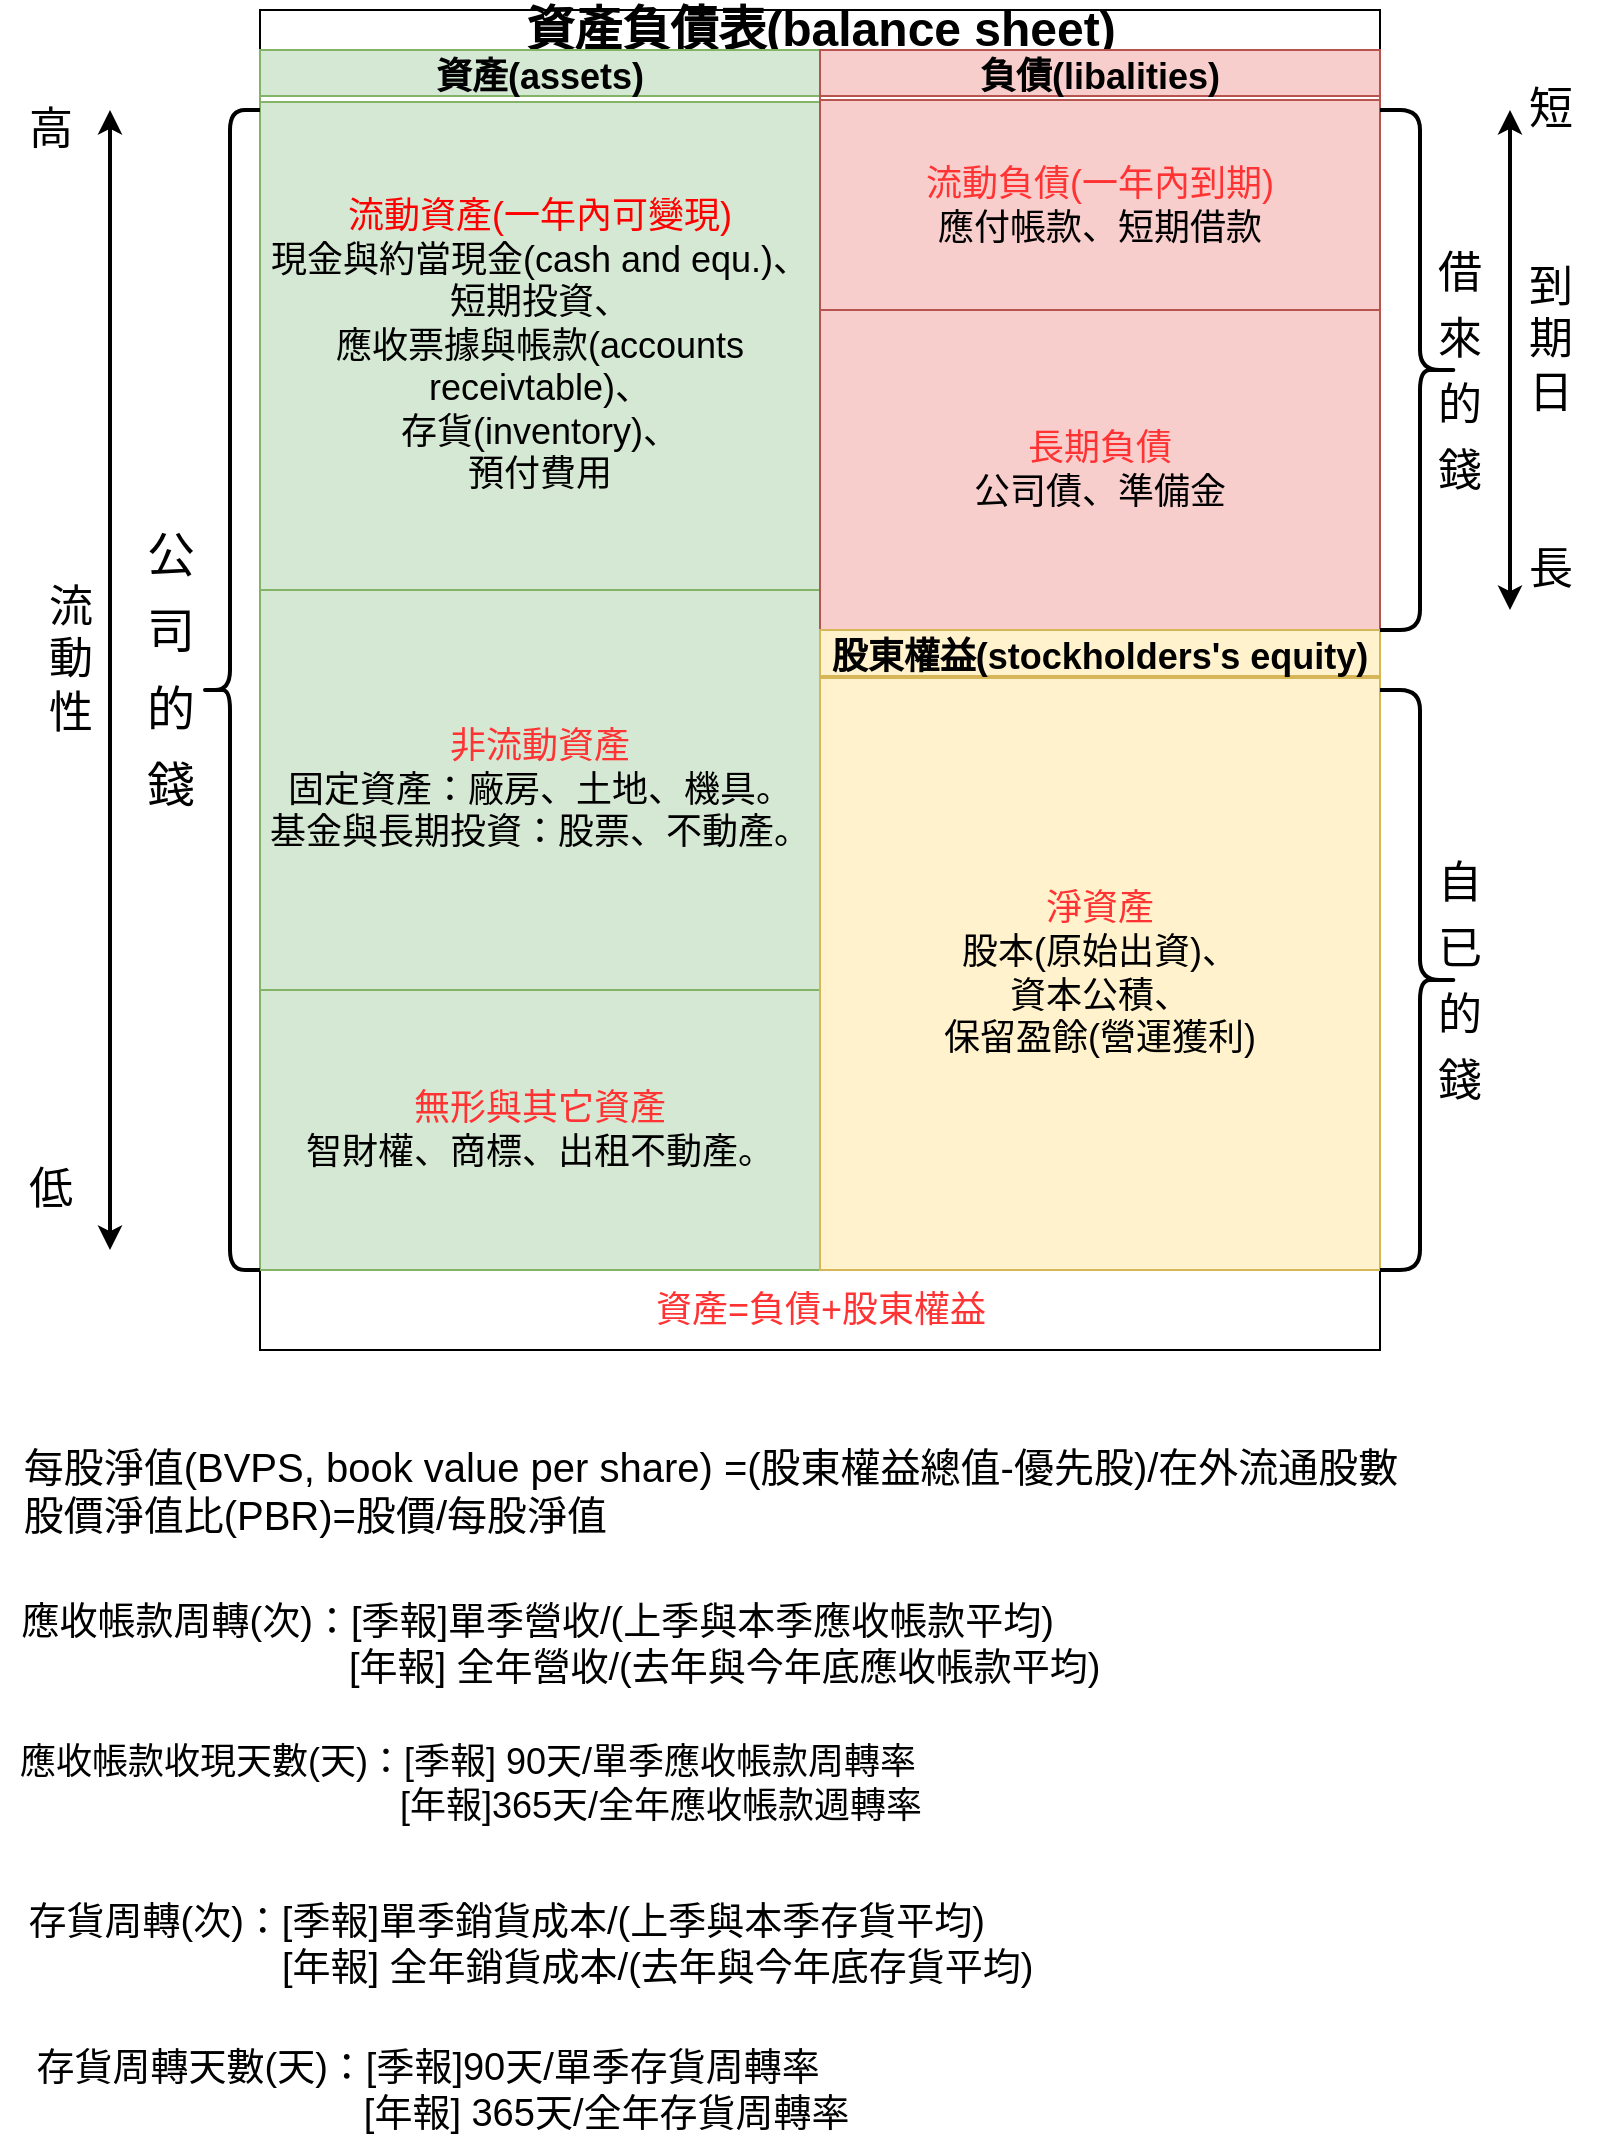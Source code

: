 <mxfile version="26.1.0" pages="6">
  <diagram id="prtHgNgQTEPvFCAcTncT" name="資產負債表">
    <mxGraphModel dx="1562" dy="905" grid="1" gridSize="10" guides="1" tooltips="1" connect="1" arrows="1" fold="1" page="1" pageScale="1" pageWidth="827" pageHeight="1169" math="0" shadow="0">
      <root>
        <mxCell id="0" />
        <mxCell id="1" parent="0" />
        <mxCell id="dNxyNK7c78bLwvsdeMH5-11" value="&lt;font style=&quot;font-size: 24px;&quot;&gt;資產負債表(balance sheet)&lt;/font&gt;" style="swimlane;html=1;startSize=20;horizontal=1;containerType=tree;glass=0;" parent="1" vertex="1">
          <mxGeometry x="144" y="30" width="560" height="670" as="geometry" />
        </mxCell>
        <mxCell id="6MGO0sQ-vTPzmm7diLt--1" value="資產(assets)" style="swimlane;fontSize=18;fillColor=#d5e8d4;strokeColor=#82b366;" parent="dNxyNK7c78bLwvsdeMH5-11" vertex="1">
          <mxGeometry y="20" width="280" height="610" as="geometry" />
        </mxCell>
        <mxCell id="6MGO0sQ-vTPzmm7diLt--6" value="&lt;font color=&quot;#ff0000&quot;&gt;流動資產(一年內可變現)&lt;/font&gt;&lt;br&gt;現金與約當現金(cash and equ.)、&lt;br&gt;短期投資、&lt;br&gt;應收票據與帳款(accounts receivtable)、&lt;br&gt;存貨(inventory)、&lt;br&gt;預付費用" style="rounded=0;whiteSpace=wrap;html=1;fontSize=18;fillColor=#d5e8d4;strokeColor=#82b366;" parent="6MGO0sQ-vTPzmm7diLt--1" vertex="1">
          <mxGeometry y="26" width="280" height="244" as="geometry" />
        </mxCell>
        <mxCell id="6MGO0sQ-vTPzmm7diLt--7" value="&lt;font color=&quot;#ff3333&quot;&gt;非流動資產&lt;br&gt;&lt;/font&gt;固定資產：廠房、土地、機具。&lt;br&gt;基金與長期投資：股票、不動產。" style="rounded=0;whiteSpace=wrap;html=1;fontSize=18;fillColor=#d5e8d4;strokeColor=#82b366;" parent="6MGO0sQ-vTPzmm7diLt--1" vertex="1">
          <mxGeometry y="270" width="280" height="200" as="geometry" />
        </mxCell>
        <mxCell id="6MGO0sQ-vTPzmm7diLt--12" value="&lt;font color=&quot;#ff3333&quot;&gt;無形與其它資產&lt;/font&gt;&lt;br&gt;智財權、商標、出租不動產。" style="rounded=0;whiteSpace=wrap;html=1;fontSize=18;fillColor=#d5e8d4;strokeColor=#82b366;" parent="6MGO0sQ-vTPzmm7diLt--1" vertex="1">
          <mxGeometry y="470" width="280" height="140" as="geometry" />
        </mxCell>
        <mxCell id="6MGO0sQ-vTPzmm7diLt--4" value="負債(libalities)" style="swimlane;fontSize=18;fillColor=#f8cecc;strokeColor=#b85450;" parent="dNxyNK7c78bLwvsdeMH5-11" vertex="1">
          <mxGeometry x="280" y="20" width="280" height="290" as="geometry" />
        </mxCell>
        <mxCell id="6MGO0sQ-vTPzmm7diLt--13" value="&lt;font color=&quot;#ff3333&quot;&gt;流動負債(一年內到期)&lt;/font&gt;&lt;br&gt;應付帳款、短期借款" style="rounded=0;whiteSpace=wrap;html=1;fontSize=18;fillColor=#f8cecc;strokeColor=#b85450;" parent="6MGO0sQ-vTPzmm7diLt--4" vertex="1">
          <mxGeometry y="25" width="280" height="105" as="geometry" />
        </mxCell>
        <mxCell id="6MGO0sQ-vTPzmm7diLt--14" value="&lt;font color=&quot;#ff3333&quot;&gt;長期負債&lt;/font&gt;&lt;br&gt;公司債、準備金" style="rounded=0;whiteSpace=wrap;html=1;fontSize=18;fillColor=#f8cecc;strokeColor=#b85450;" parent="6MGO0sQ-vTPzmm7diLt--4" vertex="1">
          <mxGeometry y="130" width="280" height="160" as="geometry" />
        </mxCell>
        <mxCell id="6MGO0sQ-vTPzmm7diLt--5" value="股東權益(stockholders&#39;s equity)" style="swimlane;fontSize=18;startSize=23;fillColor=#fff2cc;strokeColor=#d6b656;" parent="dNxyNK7c78bLwvsdeMH5-11" vertex="1">
          <mxGeometry x="280" y="310" width="280" height="320" as="geometry" />
        </mxCell>
        <mxCell id="6MGO0sQ-vTPzmm7diLt--15" value="&lt;font color=&quot;#ff3333&quot;&gt;淨資產&lt;/font&gt;&lt;br&gt;股本(原始出資)、&lt;br&gt;資本公積、&lt;br&gt;保留盈餘(營運獲利)" style="rounded=0;whiteSpace=wrap;html=1;fontSize=18;fillColor=#fff2cc;strokeColor=#d6b656;" parent="6MGO0sQ-vTPzmm7diLt--5" vertex="1">
          <mxGeometry y="24" width="280" height="296" as="geometry" />
        </mxCell>
        <mxCell id="6MGO0sQ-vTPzmm7diLt--17" value="&lt;font color=&quot;#ff3333&quot;&gt;資產=負債+股東權益&lt;/font&gt;" style="text;html=1;align=center;verticalAlign=middle;resizable=0;points=[];autosize=1;strokeColor=none;fillColor=none;fontSize=18;" parent="dNxyNK7c78bLwvsdeMH5-11" vertex="1">
          <mxGeometry x="185" y="630" width="190" height="40" as="geometry" />
        </mxCell>
        <mxCell id="6MGO0sQ-vTPzmm7diLt--26" value="" style="group" parent="1" vertex="1" connectable="0">
          <mxGeometry x="14" y="70" width="55" height="580" as="geometry" />
        </mxCell>
        <mxCell id="6MGO0sQ-vTPzmm7diLt--18" value="" style="endArrow=classic;startArrow=classic;html=1;rounded=0;fontSize=18;fontColor=#FF3333;strokeWidth=2;" parent="6MGO0sQ-vTPzmm7diLt--26" edge="1">
          <mxGeometry width="50" height="50" relative="1" as="geometry">
            <mxPoint x="55" y="580" as="sourcePoint" />
            <mxPoint x="55" y="10" as="targetPoint" />
          </mxGeometry>
        </mxCell>
        <mxCell id="6MGO0sQ-vTPzmm7diLt--19" value="&lt;font style=&quot;font-size: 22px;&quot; color=&quot;#000000&quot;&gt;流&lt;br&gt;動&lt;br&gt;性&lt;/font&gt;" style="edgeLabel;html=1;align=center;verticalAlign=middle;resizable=0;points=[];fontSize=18;fontColor=#FF3333;textDirection=ltr;" parent="6MGO0sQ-vTPzmm7diLt--18" vertex="1" connectable="0">
          <mxGeometry x="0.436" y="-3" relative="1" as="geometry">
            <mxPoint x="-23" y="114" as="offset" />
          </mxGeometry>
        </mxCell>
        <mxCell id="6MGO0sQ-vTPzmm7diLt--20" value="高" style="text;html=1;align=center;verticalAlign=middle;resizable=0;points=[];autosize=1;strokeColor=none;fillColor=none;fontSize=22;fontColor=#000000;textDirection=ltr;" parent="6MGO0sQ-vTPzmm7diLt--26" vertex="1">
          <mxGeometry width="50" height="40" as="geometry" />
        </mxCell>
        <mxCell id="6MGO0sQ-vTPzmm7diLt--21" value="低" style="text;html=1;align=center;verticalAlign=middle;resizable=0;points=[];autosize=1;strokeColor=none;fillColor=none;fontSize=22;fontColor=#000000;textDirection=ltr;" parent="6MGO0sQ-vTPzmm7diLt--26" vertex="1">
          <mxGeometry y="530" width="50" height="40" as="geometry" />
        </mxCell>
        <mxCell id="6MGO0sQ-vTPzmm7diLt--27" value="" style="group" parent="1" vertex="1" connectable="0">
          <mxGeometry x="764" y="60" width="50" height="270" as="geometry" />
        </mxCell>
        <mxCell id="6MGO0sQ-vTPzmm7diLt--22" value="" style="endArrow=classic;startArrow=classic;html=1;rounded=0;fontSize=22;fontColor=#000000;strokeWidth=2;" parent="6MGO0sQ-vTPzmm7diLt--27" edge="1">
          <mxGeometry width="50" height="50" relative="1" as="geometry">
            <mxPoint x="5" y="270" as="sourcePoint" />
            <mxPoint x="5" y="20" as="targetPoint" />
          </mxGeometry>
        </mxCell>
        <mxCell id="6MGO0sQ-vTPzmm7diLt--23" value="到&lt;br&gt;期&lt;br&gt;日" style="edgeLabel;html=1;align=center;verticalAlign=middle;resizable=0;points=[];fontSize=22;fontColor=#000000;" parent="6MGO0sQ-vTPzmm7diLt--22" vertex="1" connectable="0">
          <mxGeometry x="0.322" y="2" relative="1" as="geometry">
            <mxPoint x="22" y="30" as="offset" />
          </mxGeometry>
        </mxCell>
        <mxCell id="6MGO0sQ-vTPzmm7diLt--24" value="短" style="text;html=1;align=center;verticalAlign=middle;resizable=0;points=[];autosize=1;strokeColor=none;fillColor=none;fontSize=22;fontColor=#000000;" parent="6MGO0sQ-vTPzmm7diLt--27" vertex="1">
          <mxGeometry width="50" height="40" as="geometry" />
        </mxCell>
        <mxCell id="6MGO0sQ-vTPzmm7diLt--25" value="長" style="text;html=1;align=center;verticalAlign=middle;resizable=0;points=[];autosize=1;strokeColor=none;fillColor=none;fontSize=22;fontColor=#000000;" parent="6MGO0sQ-vTPzmm7diLt--27" vertex="1">
          <mxGeometry y="230" width="50" height="40" as="geometry" />
        </mxCell>
        <mxCell id="6MGO0sQ-vTPzmm7diLt--29" value="&lt;p style=&quot;line-height: 2.4;&quot;&gt;&lt;br&gt;&lt;/p&gt;" style="shape=curlyBracket;whiteSpace=wrap;html=1;rounded=1;fontSize=22;fontColor=#000000;strokeWidth=2;" parent="1" vertex="1">
          <mxGeometry x="114" y="80" width="30" height="580" as="geometry" />
        </mxCell>
        <mxCell id="6MGO0sQ-vTPzmm7diLt--30" value="&lt;blockquote style=&quot;margin: 0 0 0 40px; border: none; padding: 0px;&quot;&gt;&lt;font style=&quot;line-height: 1.5;&quot; color=&quot;#000000&quot;&gt;借來的錢&lt;/font&gt;&lt;/blockquote&gt;" style="shape=curlyBracket;whiteSpace=wrap;html=1;rounded=1;flipH=1;strokeWidth=2;fontSize=22;fontColor=#FFD966;size=0.5;" parent="1" vertex="1">
          <mxGeometry x="704" y="80" width="40" height="260" as="geometry" />
        </mxCell>
        <mxCell id="6MGO0sQ-vTPzmm7diLt--31" value="&lt;blockquote style=&quot;margin: 0 0 0 40px; border: none; padding: 0px;&quot;&gt;&lt;font style=&quot;line-height: 1.5;&quot; color=&quot;#000000&quot;&gt;自已的錢&lt;/font&gt;&lt;/blockquote&gt;" style="shape=curlyBracket;whiteSpace=wrap;html=1;rounded=1;flipH=1;strokeWidth=2;fontSize=22;fontColor=#FFD966;size=0.5;" parent="1" vertex="1">
          <mxGeometry x="704" y="370" width="40" height="290" as="geometry" />
        </mxCell>
        <mxCell id="6MGO0sQ-vTPzmm7diLt--32" value="&lt;p style=&quot;line-height: 1.6;&quot;&gt;公&lt;br&gt;司&lt;br&gt;的&lt;br&gt;錢&lt;/p&gt;" style="text;html=1;align=center;verticalAlign=middle;resizable=0;points=[];autosize=1;strokeColor=none;fillColor=none;fontSize=24;fontColor=#000000;" parent="1" vertex="1">
          <mxGeometry x="74" y="250" width="50" height="220" as="geometry" />
        </mxCell>
        <mxCell id="TG5M2QMKuGer51hb2Ahb-1" value="&lt;font style=&quot;font-size: 20px;&quot;&gt;每股淨值(BVPS, book value per share) =(股東權益總值-優先股)/在外流通股數&lt;br&gt;&lt;div style=&quot;text-align: left;&quot;&gt;&lt;span style=&quot;background-color: initial;&quot;&gt;股價淨值比(PBR)=股價/每股淨值&lt;/span&gt;&lt;/div&gt;&lt;/font&gt;" style="text;html=1;align=center;verticalAlign=middle;resizable=0;points=[];autosize=1;strokeColor=none;fillColor=none;" parent="1" vertex="1">
          <mxGeometry x="14" y="740" width="710" height="60" as="geometry" />
        </mxCell>
        <mxCell id="-OiVzn1hSTc5FlrR353R-2" value="&lt;div style=&quot;text-align: left;&quot;&gt;&lt;span style=&quot;font-size: 19px; background-color: initial;&quot;&gt;應收帳款周轉(次)：[季報]單季營收/(上季與本季應收帳款平均)&lt;/span&gt;&lt;/div&gt;&lt;font style=&quot;font-size: 19px;&quot;&gt;&lt;div style=&quot;text-align: left;&quot;&gt;&lt;span style=&quot;background-color: initial;&quot;&gt;&amp;nbsp; &amp;nbsp; &amp;nbsp; &amp;nbsp; &amp;nbsp; &amp;nbsp; &amp;nbsp; &amp;nbsp; &amp;nbsp; &amp;nbsp; &amp;nbsp; &amp;nbsp; &amp;nbsp; &amp;nbsp; &amp;nbsp; &amp;nbsp;[年報] 全年營收/(去年與今年底應收帳款平均)&lt;/span&gt;&lt;/div&gt;&lt;/font&gt;" style="text;html=1;align=center;verticalAlign=middle;resizable=0;points=[];autosize=1;strokeColor=none;fillColor=none;" vertex="1" parent="1">
          <mxGeometry x="14" y="817" width="560" height="60" as="geometry" />
        </mxCell>
        <mxCell id="-OiVzn1hSTc5FlrR353R-3" value="&lt;div style=&quot;text-align: left;&quot;&gt;&lt;span style=&quot;font-size: 19px; background-color: initial;&quot;&gt;存貨周轉(次)：[季報]單季銷貨成本/(上季與本季存貨平均)&lt;/span&gt;&lt;/div&gt;&lt;font style=&quot;font-size: 19px;&quot;&gt;&lt;div style=&quot;text-align: left;&quot;&gt;&lt;span style=&quot;background-color: initial;&quot;&gt;&amp;nbsp; &amp;nbsp; &amp;nbsp; &amp;nbsp; &amp;nbsp; &amp;nbsp; &amp;nbsp; &amp;nbsp; &amp;nbsp; &amp;nbsp; &amp;nbsp; &amp;nbsp; [年報] 全年銷貨成本/(去年與今年底存貨平均)&lt;/span&gt;&lt;/div&gt;&lt;/font&gt;" style="text;html=1;align=center;verticalAlign=middle;resizable=0;points=[];autosize=1;strokeColor=none;fillColor=none;" vertex="1" parent="1">
          <mxGeometry x="14" y="967" width="530" height="60" as="geometry" />
        </mxCell>
        <mxCell id="-OiVzn1hSTc5FlrR353R-4" value="&lt;div style=&quot;text-align: left;&quot;&gt;&lt;span style=&quot;font-size: 18px; background-color: initial;&quot;&gt;應收帳款收現天數(天)：[季報] 90天/單季應收帳款周轉率&lt;/span&gt;&lt;/div&gt;&lt;font style=&quot;font-size: 18px;&quot;&gt;&lt;div style=&quot;text-align: left;&quot;&gt;&lt;span style=&quot;background-color: initial;&quot;&gt;&amp;nbsp; &amp;nbsp; &amp;nbsp; &amp;nbsp; &amp;nbsp; &amp;nbsp; &amp;nbsp; &amp;nbsp; &amp;nbsp; &amp;nbsp; &amp;nbsp; &amp;nbsp; &amp;nbsp; &amp;nbsp; &amp;nbsp; &amp;nbsp; &amp;nbsp; &amp;nbsp; &amp;nbsp; [年報]365天/全年應收帳款週轉率&lt;/span&gt;&lt;/div&gt;&lt;/font&gt;" style="text;html=1;align=center;verticalAlign=middle;resizable=0;points=[];autosize=1;strokeColor=none;fillColor=none;" vertex="1" parent="1">
          <mxGeometry x="14" y="887" width="470" height="60" as="geometry" />
        </mxCell>
        <mxCell id="-OiVzn1hSTc5FlrR353R-5" value="&lt;div style=&quot;text-align: left;&quot;&gt;&lt;span style=&quot;font-size: 19px; background-color: initial;&quot;&gt;存貨周轉天數(天)：[季報]90天/單季存貨周轉率&lt;/span&gt;&lt;/div&gt;&lt;font style=&quot;font-size: 19px;&quot;&gt;&lt;div style=&quot;text-align: left;&quot;&gt;&lt;span style=&quot;background-color: initial;&quot;&gt;&amp;nbsp; &amp;nbsp; &amp;nbsp; &amp;nbsp; &amp;nbsp; &amp;nbsp; &amp;nbsp; &amp;nbsp; &amp;nbsp; &amp;nbsp; &amp;nbsp; &amp;nbsp; &amp;nbsp; &amp;nbsp; &amp;nbsp; &amp;nbsp;[年報] 365天/全年存貨周轉率&lt;/span&gt;&lt;/div&gt;&lt;/font&gt;" style="text;html=1;align=center;verticalAlign=middle;resizable=0;points=[];autosize=1;strokeColor=none;fillColor=none;" vertex="1" parent="1">
          <mxGeometry x="20" y="1040" width="430" height="60" as="geometry" />
        </mxCell>
      </root>
    </mxGraphModel>
  </diagram>
  <diagram id="REc9Npm7ZxauPHxMUzu-" name="損益表">
    <mxGraphModel dx="1562" dy="905" grid="1" gridSize="10" guides="1" tooltips="1" connect="1" arrows="1" fold="1" page="1" pageScale="1" pageWidth="827" pageHeight="1169" math="0" shadow="0">
      <root>
        <mxCell id="0" />
        <mxCell id="1" parent="0" />
        <mxCell id="RWphr3q1TPLh9InrOOam-1" value="&lt;font style=&quot;font-size: 20px;&quot;&gt;營業收入&lt;br&gt;(revenue)&lt;/font&gt;" style="rounded=0;whiteSpace=wrap;html=1;fillColor=#dae8fc;strokeColor=#6c8ebf;" parent="1" vertex="1">
          <mxGeometry x="120" y="80" width="120" height="510" as="geometry" />
        </mxCell>
        <mxCell id="RWphr3q1TPLh9InrOOam-2" value="&lt;font style=&quot;font-size: 20px;&quot;&gt;營業毛利&lt;br&gt;(gross profit)&lt;/font&gt;" style="rounded=0;whiteSpace=wrap;html=1;fontSize=24;fillColor=#dae8fc;strokeColor=#6c8ebf;" parent="1" vertex="1">
          <mxGeometry x="240" y="240" width="120" height="350" as="geometry" />
        </mxCell>
        <mxCell id="RWphr3q1TPLh9InrOOam-3" value="&lt;font style=&quot;font-size: 20px;&quot;&gt;營業成本&lt;br&gt;(cost, 直接成本)&lt;/font&gt;" style="rounded=0;whiteSpace=wrap;html=1;fontSize=24;fillColor=#fff2cc;strokeColor=#d6b656;" parent="1" vertex="1">
          <mxGeometry x="240" y="80" width="120" height="160" as="geometry" />
        </mxCell>
        <mxCell id="RWphr3q1TPLh9InrOOam-4" value="&lt;font style=&quot;font-size: 20px;&quot;&gt;營業利益&lt;br&gt;(income)&lt;/font&gt;" style="rounded=0;whiteSpace=wrap;html=1;fontSize=24;fillColor=#dae8fc;strokeColor=#6c8ebf;" parent="1" vertex="1">
          <mxGeometry x="360" y="360" width="120" height="230" as="geometry" />
        </mxCell>
        <mxCell id="RWphr3q1TPLh9InrOOam-5" value="&lt;font style=&quot;font-size: 20px;&quot;&gt;營業費用&lt;br&gt;(operating expense)&lt;/font&gt;" style="rounded=0;whiteSpace=wrap;html=1;fontSize=24;fillColor=#fff2cc;strokeColor=#d6b656;" parent="1" vertex="1">
          <mxGeometry x="360" y="240" width="120" height="120" as="geometry" />
        </mxCell>
        <mxCell id="RWphr3q1TPLh9InrOOam-6" value="&lt;font style=&quot;font-size: 20px;&quot;&gt;稅前損益&lt;/font&gt;" style="rounded=0;whiteSpace=wrap;html=1;fontSize=24;fillColor=#dae8fc;strokeColor=#6c8ebf;" parent="1" vertex="1">
          <mxGeometry x="480" y="440" width="120" height="150" as="geometry" />
        </mxCell>
        <mxCell id="RWphr3q1TPLh9InrOOam-7" value="&lt;font style=&quot;font-size: 20px;&quot;&gt;業外收入/&lt;br&gt;支出&lt;/font&gt;" style="rounded=0;whiteSpace=wrap;html=1;fontSize=24;fillColor=#ffe6cc;strokeColor=#d79b00;" parent="1" vertex="1">
          <mxGeometry x="480" y="360" width="120" height="80" as="geometry" />
        </mxCell>
        <mxCell id="RWphr3q1TPLh9InrOOam-8" value="&lt;font style=&quot;font-size: 20px;&quot;&gt;稅後淨利&lt;br&gt;(net income)&lt;/font&gt;" style="rounded=0;whiteSpace=wrap;html=1;fontSize=24;fillColor=#d5e8d4;strokeColor=#82b366;" parent="1" vertex="1">
          <mxGeometry x="600" y="500" width="120" height="90" as="geometry" />
        </mxCell>
        <mxCell id="RWphr3q1TPLh9InrOOam-9" value="&lt;font style=&quot;font-size: 20px;&quot;&gt;所得稅&lt;/font&gt;" style="rounded=0;whiteSpace=wrap;html=1;fontSize=24;fillColor=#fff2cc;strokeColor=#d6b656;" parent="1" vertex="1">
          <mxGeometry x="600" y="440" width="120" height="60" as="geometry" />
        </mxCell>
        <mxCell id="N29H49ESEoFph8YiS7Zb-1" value="&lt;font style=&quot;font-size: 20px;&quot;&gt;損益表(income statement)&lt;/font&gt;" style="text;html=1;align=center;verticalAlign=middle;resizable=0;points=[];autosize=1;strokeColor=none;fillColor=none;" parent="1" vertex="1">
          <mxGeometry x="240" y="30" width="250" height="40" as="geometry" />
        </mxCell>
        <mxCell id="N29H49ESEoFph8YiS7Zb-2" value="&lt;font style=&quot;font-size: 18px;&quot;&gt;研發&lt;br&gt;銷售&lt;br&gt;管理&lt;/font&gt;" style="shape=callout;whiteSpace=wrap;html=1;perimeter=calloutPerimeter;" parent="1" vertex="1">
          <mxGeometry x="390" y="130" width="90" height="100" as="geometry" />
        </mxCell>
        <mxCell id="N29H49ESEoFph8YiS7Zb-3" value="&lt;div style=&quot;text-align: left;&quot;&gt;&lt;span style=&quot;font-size: 18px;&quot;&gt;&lt;b&gt;&lt;font color=&quot;#ff3333&quot;&gt;財報三率&lt;/font&gt;&lt;/b&gt;：&lt;/span&gt;&lt;/div&gt;&lt;div style=&quot;text-align: left;&quot;&gt;&lt;span style=&quot;font-size: 18px; background-color: initial;&quot;&gt;毛利率：營業毛利/營業收入&lt;/span&gt;&lt;/div&gt;&lt;font style=&quot;font-size: 18px;&quot;&gt;營業利益率：營業淨利/營業收入&lt;br&gt;稅後淨利率：稅後淨利/營業收入&lt;br&gt;&lt;/font&gt;" style="text;html=1;align=center;verticalAlign=middle;resizable=0;points=[];autosize=1;strokeColor=none;fillColor=none;" parent="1" vertex="1">
          <mxGeometry x="110" y="600" width="280" height="100" as="geometry" />
        </mxCell>
        <mxCell id="N29H49ESEoFph8YiS7Zb-6" value="&lt;font style=&quot;font-size: 18px;&quot;&gt;EPS=稅後淨利/在外流通股數&lt;/font&gt;" style="text;html=1;align=center;verticalAlign=middle;resizable=0;points=[];autosize=1;strokeColor=none;fillColor=none;" parent="1" vertex="1">
          <mxGeometry x="420" y="650" width="260" height="40" as="geometry" />
        </mxCell>
        <mxCell id="WpNjoDBHXghuIQNgs7hQ-1" value="&lt;font style=&quot;font-size: 20px;&quot;&gt;ROE=稅後淨利/股東權益&lt;br&gt;&lt;div style=&quot;&quot;&gt;=稅後淨利/營收 * 營收/總資產 * 總資產/股東權益&lt;br&gt;=稅後淨利率&lt;/div&gt;(獲利能力)&lt;span style=&quot;background-color: initial;&quot;&gt;&amp;nbsp;* 總資週轉率(資產使用效率) * 權益乘數(桿杆比例)&lt;br&gt;&lt;/span&gt;= ROA * 權益乘數&lt;br&gt;&lt;/font&gt;" style="text;html=1;align=left;verticalAlign=middle;resizable=0;points=[];autosize=1;strokeColor=none;fillColor=none;rotation=0;" parent="1" vertex="1">
          <mxGeometry x="120" y="820" width="560" height="130" as="geometry" />
        </mxCell>
        <mxCell id="WpNjoDBHXghuIQNgs7hQ-2" value="&lt;div style=&quot;text-align: left; font-size: 20px;&quot;&gt;&lt;span style=&quot;background-color: initial;&quot;&gt;&lt;font style=&quot;font-size: 20px;&quot;&gt;ROA=稅後淨利/總資產&lt;/font&gt;&lt;/span&gt;&lt;/div&gt;&lt;font style=&quot;font-size: 20px;&quot;&gt;&lt;div style=&quot;text-align: left;&quot;&gt;&lt;span style=&quot;background-color: initial;&quot;&gt;=稅後淨利/營收 * 營收/總資產&lt;/span&gt;&lt;/div&gt;&lt;div style=&quot;text-align: left;&quot;&gt;&lt;span style=&quot;background-color: initial;&quot;&gt;=稅後淨利率(獲利能力) * 總資產週轉率(資產使用效率)&lt;/span&gt;&lt;/div&gt;&lt;/font&gt;" style="text;html=1;align=center;verticalAlign=middle;resizable=0;points=[];autosize=1;strokeColor=none;fillColor=none;" parent="1" vertex="1">
          <mxGeometry x="110" y="710" width="500" height="90" as="geometry" />
        </mxCell>
        <mxCell id="gBEdNGaAESbKulN1yv2V-1" value="&lt;font style=&quot;font-size: 18px;&quot;&gt;業外收支佔稅前淨利比=業外收支/稅前損益&lt;/font&gt;" style="text;html=1;align=center;verticalAlign=middle;resizable=0;points=[];autosize=1;strokeColor=none;fillColor=none;" parent="1" vertex="1">
          <mxGeometry x="420" y="610" width="360" height="40" as="geometry" />
        </mxCell>
        <mxCell id="eYLbIwbinmLThzjIM4nB-2" value="&lt;span style=&quot;background-color: initial;&quot;&gt;月營收: 每月10日前。&lt;/span&gt;&lt;br&gt;季報: &lt;br&gt;&lt;div style=&quot;&quot;&gt;&lt;ul&gt;&lt;li&gt;&lt;span style=&quot;background-color: initial;&quot;&gt;一般公司：第一季(5/15前)，第二季(8/14前)，第三季(11/14日前)。&lt;/span&gt;&lt;/li&gt;&lt;li&gt;&lt;span style=&quot;background-color: initial;&quot;&gt;保險：第一季(4/30前)，第二季(8/31前)、第三季(10/31日前)。&lt;/span&gt;&lt;/li&gt;&lt;li&gt;金控、銀行、證券：第一季(5/15前)，第二季(8/31前)、第三季(11/14日前)。&lt;/li&gt;&lt;/ul&gt;&lt;div&gt;Q4季報與年報: 3/31前(財報空窗期，易漲)。&lt;/div&gt;&lt;/div&gt;" style="shape=ext;double=1;rounded=1;whiteSpace=wrap;html=1;align=left;fillColor=#f5f5f5;fontColor=#333333;strokeColor=#666666;" parent="1" vertex="1">
          <mxGeometry x="520" y="60" width="280" height="180" as="geometry" />
        </mxCell>
      </root>
    </mxGraphModel>
  </diagram>
  <diagram id="7LzCyNnuqxobdtjTar6H" name="股東權益變動">
    <mxGraphModel dx="1562" dy="905" grid="1" gridSize="10" guides="1" tooltips="1" connect="1" arrows="1" fold="1" page="1" pageScale="1" pageWidth="827" pageHeight="1169" math="0" shadow="0">
      <root>
        <mxCell id="0" />
        <mxCell id="1" parent="0" />
        <mxCell id="R5-XlXRR8BtMqo81cavl-1" value="" style="group" parent="1" vertex="1" connectable="0">
          <mxGeometry x="40" y="110" width="650" height="360" as="geometry" />
        </mxCell>
        <mxCell id="YIm2F-Tx3KUvgFR_XTJ2-1" value="&lt;font style=&quot;font-size: 18px;&quot;&gt;股東權益&lt;/font&gt;" style="rounded=1;whiteSpace=wrap;html=1;" parent="R5-XlXRR8BtMqo81cavl-1" vertex="1">
          <mxGeometry x="327.203" width="88.136" height="36" as="geometry" />
        </mxCell>
        <mxCell id="YIm2F-Tx3KUvgFR_XTJ2-2" value="&lt;font style=&quot;font-size: 18px;&quot;&gt;投入資本&lt;/font&gt;" style="rounded=1;whiteSpace=wrap;html=1;" parent="R5-XlXRR8BtMqo81cavl-1" vertex="1">
          <mxGeometry x="176.271" y="108" width="77.119" height="36" as="geometry" />
        </mxCell>
        <mxCell id="YIm2F-Tx3KUvgFR_XTJ2-5" style="edgeStyle=orthogonalEdgeStyle;rounded=0;orthogonalLoop=1;jettySize=auto;html=1;exitX=0.5;exitY=1;exitDx=0;exitDy=0;" parent="R5-XlXRR8BtMqo81cavl-1" source="YIm2F-Tx3KUvgFR_XTJ2-1" target="YIm2F-Tx3KUvgFR_XTJ2-2" edge="1">
          <mxGeometry relative="1" as="geometry">
            <Array as="points">
              <mxPoint x="371.271" y="72" />
              <mxPoint x="209.322" y="72" />
            </Array>
          </mxGeometry>
        </mxCell>
        <mxCell id="YIm2F-Tx3KUvgFR_XTJ2-3" value="未實現資本增值(損失)" style="rounded=1;whiteSpace=wrap;html=1;" parent="R5-XlXRR8BtMqo81cavl-1" vertex="1">
          <mxGeometry x="332.712" y="108" width="77.119" height="36" as="geometry" />
        </mxCell>
        <mxCell id="YIm2F-Tx3KUvgFR_XTJ2-6" style="edgeStyle=orthogonalEdgeStyle;rounded=0;orthogonalLoop=1;jettySize=auto;html=1;exitX=0.5;exitY=1;exitDx=0;exitDy=0;entryX=0.5;entryY=0;entryDx=0;entryDy=0;" parent="R5-XlXRR8BtMqo81cavl-1" source="YIm2F-Tx3KUvgFR_XTJ2-1" target="YIm2F-Tx3KUvgFR_XTJ2-3" edge="1">
          <mxGeometry relative="1" as="geometry" />
        </mxCell>
        <mxCell id="YIm2F-Tx3KUvgFR_XTJ2-4" value="保留盈餘" style="rounded=1;whiteSpace=wrap;html=1;" parent="R5-XlXRR8BtMqo81cavl-1" vertex="1">
          <mxGeometry x="528.814" y="108" width="66.102" height="36" as="geometry" />
        </mxCell>
        <mxCell id="YIm2F-Tx3KUvgFR_XTJ2-7" style="edgeStyle=orthogonalEdgeStyle;rounded=0;orthogonalLoop=1;jettySize=auto;html=1;exitX=0.5;exitY=1;exitDx=0;exitDy=0;" parent="R5-XlXRR8BtMqo81cavl-1" source="YIm2F-Tx3KUvgFR_XTJ2-1" target="YIm2F-Tx3KUvgFR_XTJ2-4" edge="1">
          <mxGeometry relative="1" as="geometry">
            <Array as="points">
              <mxPoint x="371.271" y="72" />
              <mxPoint x="561.864" y="72" />
            </Array>
          </mxGeometry>
        </mxCell>
        <mxCell id="YIm2F-Tx3KUvgFR_XTJ2-8" value="股本" style="rounded=1;whiteSpace=wrap;html=1;" parent="R5-XlXRR8BtMqo81cavl-1" vertex="1">
          <mxGeometry x="22.034" y="192" width="66.102" height="42" as="geometry" />
        </mxCell>
        <mxCell id="YIm2F-Tx3KUvgFR_XTJ2-24" style="edgeStyle=orthogonalEdgeStyle;rounded=0;orthogonalLoop=1;jettySize=auto;html=1;exitX=0.5;exitY=1;exitDx=0;exitDy=0;entryX=0.5;entryY=0;entryDx=0;entryDy=0;" parent="R5-XlXRR8BtMqo81cavl-1" source="YIm2F-Tx3KUvgFR_XTJ2-2" target="YIm2F-Tx3KUvgFR_XTJ2-8" edge="1">
          <mxGeometry relative="1" as="geometry" />
        </mxCell>
        <mxCell id="YIm2F-Tx3KUvgFR_XTJ2-9" value="資本公積" style="rounded=1;whiteSpace=wrap;html=1;" parent="R5-XlXRR8BtMqo81cavl-1" vertex="1">
          <mxGeometry x="209.322" y="189" width="66.102" height="54" as="geometry" />
        </mxCell>
        <mxCell id="YIm2F-Tx3KUvgFR_XTJ2-25" style="edgeStyle=orthogonalEdgeStyle;rounded=0;orthogonalLoop=1;jettySize=auto;html=1;exitX=0.5;exitY=1;exitDx=0;exitDy=0;entryX=0.5;entryY=0;entryDx=0;entryDy=0;" parent="R5-XlXRR8BtMqo81cavl-1" source="YIm2F-Tx3KUvgFR_XTJ2-2" target="YIm2F-Tx3KUvgFR_XTJ2-9" edge="1">
          <mxGeometry relative="1" as="geometry" />
        </mxCell>
        <mxCell id="YIm2F-Tx3KUvgFR_XTJ2-10" value="普通股" style="rounded=1;whiteSpace=wrap;html=1;" parent="R5-XlXRR8BtMqo81cavl-1" vertex="1">
          <mxGeometry y="300" width="55.085" height="60" as="geometry" />
        </mxCell>
        <mxCell id="YIm2F-Tx3KUvgFR_XTJ2-26" style="edgeStyle=orthogonalEdgeStyle;rounded=0;orthogonalLoop=1;jettySize=auto;html=1;exitX=0.5;exitY=1;exitDx=0;exitDy=0;entryX=0.5;entryY=0;entryDx=0;entryDy=0;" parent="R5-XlXRR8BtMqo81cavl-1" source="YIm2F-Tx3KUvgFR_XTJ2-8" target="YIm2F-Tx3KUvgFR_XTJ2-10" edge="1">
          <mxGeometry relative="1" as="geometry" />
        </mxCell>
        <mxCell id="YIm2F-Tx3KUvgFR_XTJ2-11" value="特別股" style="rounded=1;whiteSpace=wrap;html=1;" parent="R5-XlXRR8BtMqo81cavl-1" vertex="1">
          <mxGeometry x="66.102" y="300" width="47.373" height="60" as="geometry" />
        </mxCell>
        <mxCell id="YIm2F-Tx3KUvgFR_XTJ2-27" style="edgeStyle=orthogonalEdgeStyle;rounded=0;orthogonalLoop=1;jettySize=auto;html=1;exitX=0.5;exitY=1;exitDx=0;exitDy=0;entryX=0.5;entryY=0;entryDx=0;entryDy=0;" parent="R5-XlXRR8BtMqo81cavl-1" source="YIm2F-Tx3KUvgFR_XTJ2-8" target="YIm2F-Tx3KUvgFR_XTJ2-11" edge="1">
          <mxGeometry relative="1" as="geometry" />
        </mxCell>
        <mxCell id="YIm2F-Tx3KUvgFR_XTJ2-12" value="股票發行溢價" style="rounded=1;whiteSpace=wrap;html=1;" parent="R5-XlXRR8BtMqo81cavl-1" vertex="1">
          <mxGeometry x="121.186" y="298.8" width="44.068" height="60" as="geometry" />
        </mxCell>
        <mxCell id="YqLsoNaL5IYAb_OigaQ--6" style="edgeStyle=orthogonalEdgeStyle;rounded=0;orthogonalLoop=1;jettySize=auto;html=1;exitX=0.5;exitY=1;exitDx=0;exitDy=0;entryX=0.5;entryY=0;entryDx=0;entryDy=0;" parent="R5-XlXRR8BtMqo81cavl-1" source="YIm2F-Tx3KUvgFR_XTJ2-9" target="YIm2F-Tx3KUvgFR_XTJ2-12" edge="1">
          <mxGeometry relative="1" as="geometry">
            <Array as="points">
              <mxPoint x="242.373" y="271.2" />
              <mxPoint x="143.22" y="271.2" />
            </Array>
          </mxGeometry>
        </mxCell>
        <mxCell id="YIm2F-Tx3KUvgFR_XTJ2-15" value="合併利益" style="rounded=1;whiteSpace=wrap;html=1;" parent="R5-XlXRR8BtMqo81cavl-1" vertex="1">
          <mxGeometry x="239.068" y="300" width="33.051" height="60" as="geometry" />
        </mxCell>
        <mxCell id="YqLsoNaL5IYAb_OigaQ--8" style="edgeStyle=orthogonalEdgeStyle;rounded=0;orthogonalLoop=1;jettySize=auto;html=1;exitX=0.5;exitY=1;exitDx=0;exitDy=0;entryX=0.5;entryY=0;entryDx=0;entryDy=0;" parent="R5-XlXRR8BtMqo81cavl-1" source="YIm2F-Tx3KUvgFR_XTJ2-9" target="YIm2F-Tx3KUvgFR_XTJ2-15" edge="1">
          <mxGeometry relative="1" as="geometry" />
        </mxCell>
        <mxCell id="YIm2F-Tx3KUvgFR_XTJ2-16" value="受贈資本" style="rounded=1;whiteSpace=wrap;html=1;" parent="R5-XlXRR8BtMqo81cavl-1" vertex="1">
          <mxGeometry x="295.254" y="300" width="33.051" height="60" as="geometry" />
        </mxCell>
        <mxCell id="YqLsoNaL5IYAb_OigaQ--9" style="edgeStyle=orthogonalEdgeStyle;rounded=0;orthogonalLoop=1;jettySize=auto;html=1;exitX=0.5;exitY=1;exitDx=0;exitDy=0;entryX=0.5;entryY=0;entryDx=0;entryDy=0;" parent="R5-XlXRR8BtMqo81cavl-1" source="YIm2F-Tx3KUvgFR_XTJ2-9" target="YIm2F-Tx3KUvgFR_XTJ2-16" edge="1">
          <mxGeometry relative="1" as="geometry" />
        </mxCell>
        <mxCell id="YIm2F-Tx3KUvgFR_XTJ2-17" value="庫藏股交易利益" style="rounded=1;whiteSpace=wrap;html=1;" parent="R5-XlXRR8BtMqo81cavl-1" vertex="1">
          <mxGeometry x="338.22" y="300" width="58.39" height="60" as="geometry" />
        </mxCell>
        <mxCell id="YqLsoNaL5IYAb_OigaQ--10" style="edgeStyle=orthogonalEdgeStyle;rounded=0;orthogonalLoop=1;jettySize=auto;html=1;exitX=0.5;exitY=1;exitDx=0;exitDy=0;entryX=0.5;entryY=0;entryDx=0;entryDy=0;" parent="R5-XlXRR8BtMqo81cavl-1" source="YIm2F-Tx3KUvgFR_XTJ2-9" target="YIm2F-Tx3KUvgFR_XTJ2-17" edge="1">
          <mxGeometry relative="1" as="geometry" />
        </mxCell>
        <mxCell id="YIm2F-Tx3KUvgFR_XTJ2-18" value="資產重估增值" style="rounded=1;whiteSpace=wrap;html=1;" parent="R5-XlXRR8BtMqo81cavl-1" vertex="1">
          <mxGeometry x="296.356" y="189" width="67.203" height="51" as="geometry" />
        </mxCell>
        <mxCell id="YIm2F-Tx3KUvgFR_XTJ2-33" style="edgeStyle=orthogonalEdgeStyle;rounded=0;orthogonalLoop=1;jettySize=auto;html=1;exitX=0.5;exitY=1;exitDx=0;exitDy=0;" parent="R5-XlXRR8BtMqo81cavl-1" source="YIm2F-Tx3KUvgFR_XTJ2-3" target="YIm2F-Tx3KUvgFR_XTJ2-18" edge="1">
          <mxGeometry relative="1" as="geometry" />
        </mxCell>
        <mxCell id="YIm2F-Tx3KUvgFR_XTJ2-19" value="長期股權投資未實現跌價損失" style="rounded=1;whiteSpace=wrap;html=1;" parent="R5-XlXRR8BtMqo81cavl-1" vertex="1">
          <mxGeometry x="385.593" y="189" width="77.119" height="51" as="geometry" />
        </mxCell>
        <mxCell id="YIm2F-Tx3KUvgFR_XTJ2-34" style="edgeStyle=orthogonalEdgeStyle;rounded=0;orthogonalLoop=1;jettySize=auto;html=1;exitX=0.5;exitY=1;exitDx=0;exitDy=0;entryX=0.5;entryY=0;entryDx=0;entryDy=0;" parent="R5-XlXRR8BtMqo81cavl-1" source="YIm2F-Tx3KUvgFR_XTJ2-3" target="YIm2F-Tx3KUvgFR_XTJ2-19" edge="1">
          <mxGeometry relative="1" as="geometry" />
        </mxCell>
        <mxCell id="YIm2F-Tx3KUvgFR_XTJ2-20" value="未指撥" style="rounded=1;whiteSpace=wrap;html=1;" parent="R5-XlXRR8BtMqo81cavl-1" vertex="1">
          <mxGeometry x="583.898" y="189" width="66.102" height="48" as="geometry" />
        </mxCell>
        <mxCell id="YIm2F-Tx3KUvgFR_XTJ2-36" style="edgeStyle=orthogonalEdgeStyle;rounded=0;orthogonalLoop=1;jettySize=auto;html=1;exitX=0.5;exitY=1;exitDx=0;exitDy=0;entryX=0.5;entryY=0;entryDx=0;entryDy=0;" parent="R5-XlXRR8BtMqo81cavl-1" source="YIm2F-Tx3KUvgFR_XTJ2-4" target="YIm2F-Tx3KUvgFR_XTJ2-20" edge="1">
          <mxGeometry relative="1" as="geometry" />
        </mxCell>
        <mxCell id="YIm2F-Tx3KUvgFR_XTJ2-21" value="指撥" style="rounded=1;whiteSpace=wrap;html=1;" parent="R5-XlXRR8BtMqo81cavl-1" vertex="1">
          <mxGeometry x="501.271" y="186" width="66.102" height="54" as="geometry" />
        </mxCell>
        <mxCell id="YIm2F-Tx3KUvgFR_XTJ2-35" style="edgeStyle=orthogonalEdgeStyle;rounded=0;orthogonalLoop=1;jettySize=auto;html=1;exitX=0.5;exitY=1;exitDx=0;exitDy=0;entryX=0.5;entryY=0;entryDx=0;entryDy=0;" parent="R5-XlXRR8BtMqo81cavl-1" source="YIm2F-Tx3KUvgFR_XTJ2-4" target="YIm2F-Tx3KUvgFR_XTJ2-21" edge="1">
          <mxGeometry relative="1" as="geometry" />
        </mxCell>
        <mxCell id="YIm2F-Tx3KUvgFR_XTJ2-22" value="特別盈餘公積" style="rounded=1;whiteSpace=wrap;html=1;" parent="R5-XlXRR8BtMqo81cavl-1" vertex="1">
          <mxGeometry x="462.712" y="294" width="55.085" height="66" as="geometry" />
        </mxCell>
        <mxCell id="YIm2F-Tx3KUvgFR_XTJ2-38" style="edgeStyle=orthogonalEdgeStyle;rounded=0;orthogonalLoop=1;jettySize=auto;html=1;exitX=0.5;exitY=1;exitDx=0;exitDy=0;entryX=0.5;entryY=0;entryDx=0;entryDy=0;" parent="R5-XlXRR8BtMqo81cavl-1" source="YIm2F-Tx3KUvgFR_XTJ2-21" target="YIm2F-Tx3KUvgFR_XTJ2-22" edge="1">
          <mxGeometry relative="1" as="geometry" />
        </mxCell>
        <mxCell id="YIm2F-Tx3KUvgFR_XTJ2-23" value="法定盈餘公積" style="rounded=1;whiteSpace=wrap;html=1;" parent="R5-XlXRR8BtMqo81cavl-1" vertex="1">
          <mxGeometry x="550.847" y="294" width="55.085" height="66" as="geometry" />
        </mxCell>
        <mxCell id="YIm2F-Tx3KUvgFR_XTJ2-39" style="edgeStyle=orthogonalEdgeStyle;rounded=0;orthogonalLoop=1;jettySize=auto;html=1;exitX=0.5;exitY=1;exitDx=0;exitDy=0;entryX=0.5;entryY=0;entryDx=0;entryDy=0;" parent="R5-XlXRR8BtMqo81cavl-1" source="YIm2F-Tx3KUvgFR_XTJ2-21" target="YIm2F-Tx3KUvgFR_XTJ2-23" edge="1">
          <mxGeometry relative="1" as="geometry" />
        </mxCell>
        <mxCell id="YIm2F-Tx3KUvgFR_XTJ2-14" value="處份資產溢價收入" style="rounded=1;whiteSpace=wrap;html=1;" parent="R5-XlXRR8BtMqo81cavl-1" vertex="1">
          <mxGeometry x="171.864" y="297" width="55.085" height="60" as="geometry" />
        </mxCell>
        <mxCell id="YqLsoNaL5IYAb_OigaQ--7" style="edgeStyle=orthogonalEdgeStyle;rounded=0;orthogonalLoop=1;jettySize=auto;html=1;exitX=0.5;exitY=1;exitDx=0;exitDy=0;entryX=0.5;entryY=0;entryDx=0;entryDy=0;" parent="R5-XlXRR8BtMqo81cavl-1" source="YIm2F-Tx3KUvgFR_XTJ2-9" target="YIm2F-Tx3KUvgFR_XTJ2-14" edge="1">
          <mxGeometry relative="1" as="geometry" />
        </mxCell>
      </root>
    </mxGraphModel>
  </diagram>
  <diagram id="IYAFKekPxwSZaNqqTkOO" name="現金流量">
    <mxGraphModel dx="1335" dy="680" grid="1" gridSize="10" guides="1" tooltips="1" connect="1" arrows="1" fold="1" page="1" pageScale="1" pageWidth="827" pageHeight="1169" math="0" shadow="0">
      <root>
        <mxCell id="0" />
        <mxCell id="1" parent="0" />
        <mxCell id="Xu690RCrJ6t-Kj_9UGdV-1" value="&lt;font style=&quot;font-size: 18px;&quot;&gt;營業活動現金流量&lt;br&gt;operating cash flow&lt;br&gt;&lt;/font&gt;" style="rounded=1;whiteSpace=wrap;html=1;fillColor=#dae8fc;strokeColor=#6c8ebf;" parent="1" vertex="1">
          <mxGeometry x="290" y="160" width="210" height="60" as="geometry" />
        </mxCell>
        <mxCell id="Xu690RCrJ6t-Kj_9UGdV-2" value="&lt;font style=&quot;font-size: 18px;&quot;&gt;投資活動現金流量&lt;br&gt;cash flow from investing&lt;br&gt;&lt;/font&gt;" style="rounded=1;whiteSpace=wrap;html=1;fillColor=#d5e8d4;strokeColor=#82b366;" parent="1" vertex="1">
          <mxGeometry x="290" y="220" width="210" height="60" as="geometry" />
        </mxCell>
        <mxCell id="Xu690RCrJ6t-Kj_9UGdV-3" value="&lt;font style=&quot;font-size: 18px;&quot;&gt;籌資活動現金流量&lt;br&gt;cash flow from financing&lt;br&gt;&lt;/font&gt;" style="rounded=1;whiteSpace=wrap;html=1;fillColor=#ffe6cc;strokeColor=#d79b00;" parent="1" vertex="1">
          <mxGeometry x="290" y="280" width="210" height="60" as="geometry" />
        </mxCell>
        <mxCell id="Xu690RCrJ6t-Kj_9UGdV-4" value="&lt;font style=&quot;font-size: 20px;&quot;&gt;現金流量表&lt;/font&gt;" style="text;html=1;align=center;verticalAlign=middle;resizable=0;points=[];autosize=1;strokeColor=none;fillColor=none;" parent="1" vertex="1">
          <mxGeometry x="340" y="110" width="120" height="40" as="geometry" />
        </mxCell>
        <mxCell id="dl_hG_ZtScPSlDJ-v9uE-4" style="edgeStyle=orthogonalEdgeStyle;rounded=0;orthogonalLoop=1;jettySize=auto;html=1;entryX=0;entryY=0.5;entryDx=0;entryDy=0;" parent="1" source="dl_hG_ZtScPSlDJ-v9uE-2" target="Xu690RCrJ6t-Kj_9UGdV-1" edge="1">
          <mxGeometry relative="1" as="geometry" />
        </mxCell>
        <mxCell id="dl_hG_ZtScPSlDJ-v9uE-2" value="&lt;span style=&quot;color: rgb(0, 0, 0); font-family: Helvetica; font-size: 18px; font-style: normal; font-variant-ligatures: normal; font-variant-caps: normal; font-weight: 400; letter-spacing: normal; orphans: 2; text-align: center; text-indent: 0px; text-transform: none; widows: 2; word-spacing: 0px; -webkit-text-stroke-width: 0px; background-color: rgb(251, 251, 251); text-decoration-thickness: initial; text-decoration-style: initial; text-decoration-color: initial; float: none; display: inline !important;&quot;&gt;本期淨利&lt;/span&gt;" style="rounded=1;whiteSpace=wrap;html=1;fillColor=#dae8fc;strokeColor=#6c8ebf;" parent="1" vertex="1">
          <mxGeometry x="80" y="160" width="100" height="60" as="geometry" />
        </mxCell>
        <mxCell id="dl_hG_ZtScPSlDJ-v9uE-6" style="edgeStyle=orthogonalEdgeStyle;rounded=0;orthogonalLoop=1;jettySize=auto;html=1;entryX=1;entryY=0.5;entryDx=0;entryDy=0;" parent="1" source="dl_hG_ZtScPSlDJ-v9uE-5" target="Xu690RCrJ6t-Kj_9UGdV-1" edge="1">
          <mxGeometry relative="1" as="geometry" />
        </mxCell>
        <mxCell id="dl_hG_ZtScPSlDJ-v9uE-5" value="&lt;font style=&quot;font-size: 18px;&quot;&gt;流動資產&lt;br&gt;流動負債&lt;/font&gt;" style="rounded=1;whiteSpace=wrap;html=1;fillColor=#dae8fc;strokeColor=#6c8ebf;" parent="1" vertex="1">
          <mxGeometry x="630" y="150" width="130" height="60" as="geometry" />
        </mxCell>
        <mxCell id="dl_hG_ZtScPSlDJ-v9uE-8" style="edgeStyle=orthogonalEdgeStyle;rounded=0;orthogonalLoop=1;jettySize=auto;html=1;fillColor=#d5e8d4;strokeColor=#82b366;" parent="1" source="dl_hG_ZtScPSlDJ-v9uE-7" target="Xu690RCrJ6t-Kj_9UGdV-2" edge="1">
          <mxGeometry relative="1" as="geometry" />
        </mxCell>
        <mxCell id="dl_hG_ZtScPSlDJ-v9uE-7" value="&lt;font style=&quot;font-size: 18px;&quot;&gt;長期投資&lt;br&gt;固定投資&lt;br&gt;無型資產&lt;/font&gt;" style="rounded=1;whiteSpace=wrap;html=1;fillColor=#d5e8d4;strokeColor=#82b366;" parent="1" vertex="1">
          <mxGeometry x="630" y="210" width="130" height="80" as="geometry" />
        </mxCell>
        <mxCell id="dl_hG_ZtScPSlDJ-v9uE-10" style="edgeStyle=orthogonalEdgeStyle;rounded=0;orthogonalLoop=1;jettySize=auto;html=1;entryX=1;entryY=0.5;entryDx=0;entryDy=0;" parent="1" source="dl_hG_ZtScPSlDJ-v9uE-9" target="Xu690RCrJ6t-Kj_9UGdV-3" edge="1">
          <mxGeometry relative="1" as="geometry" />
        </mxCell>
        <mxCell id="dl_hG_ZtScPSlDJ-v9uE-9" value="&lt;font style=&quot;font-size: 18px;&quot;&gt;長期負債&lt;br&gt;股本&lt;br&gt;資本公積&lt;br&gt;保留盈餘&lt;br&gt;累積其它綜合損益&lt;/font&gt;" style="rounded=1;whiteSpace=wrap;html=1;fillColor=#ffe6cc;strokeColor=#d79b00;" parent="1" vertex="1">
          <mxGeometry x="630" y="290" width="130" height="150" as="geometry" />
        </mxCell>
        <mxCell id="dl_hG_ZtScPSlDJ-v9uE-12" style="edgeStyle=orthogonalEdgeStyle;rounded=0;orthogonalLoop=1;jettySize=auto;html=1;entryX=0.5;entryY=1;entryDx=0;entryDy=0;" parent="1" source="dl_hG_ZtScPSlDJ-v9uE-11" target="dl_hG_ZtScPSlDJ-v9uE-9" edge="1">
          <mxGeometry relative="1" as="geometry" />
        </mxCell>
        <mxCell id="dl_hG_ZtScPSlDJ-v9uE-11" value="&lt;font style=&quot;font-size: 18px;&quot;&gt;期末餘額:&lt;br&gt;股本&lt;br&gt;資本公積&lt;br&gt;保留營餘&lt;br&gt;累計其它綜合損益&lt;/font&gt;" style="rounded=1;whiteSpace=wrap;html=1;fillColor=#e1d5e7;strokeColor=#9673a6;" parent="1" vertex="1">
          <mxGeometry x="285" y="475" width="230" height="110" as="geometry" />
        </mxCell>
        <mxCell id="dl_hG_ZtScPSlDJ-v9uE-15" style="edgeStyle=orthogonalEdgeStyle;rounded=0;orthogonalLoop=1;jettySize=auto;html=1;entryX=0;entryY=0.5;entryDx=0;entryDy=0;" parent="1" source="dl_hG_ZtScPSlDJ-v9uE-13" target="dl_hG_ZtScPSlDJ-v9uE-11" edge="1">
          <mxGeometry relative="1" as="geometry" />
        </mxCell>
        <mxCell id="dl_hG_ZtScPSlDJ-v9uE-13" value="&lt;font style=&quot;font-size: 18px;&quot;&gt;本期綜合損益餘額&lt;/font&gt;" style="rounded=1;whiteSpace=wrap;html=1;fillColor=#e1d5e7;strokeColor=#9673a6;" parent="1" vertex="1">
          <mxGeometry x="80" y="220" width="100" height="60" as="geometry" />
        </mxCell>
        <mxCell id="dl_hG_ZtScPSlDJ-v9uE-16" value="&lt;font style=&quot;font-size: 20px;&quot;&gt;資產負債表&lt;/font&gt;" style="text;html=1;align=center;verticalAlign=middle;resizable=0;points=[];autosize=1;strokeColor=none;fillColor=none;" parent="1" vertex="1">
          <mxGeometry x="70" y="110" width="120" height="40" as="geometry" />
        </mxCell>
        <mxCell id="dl_hG_ZtScPSlDJ-v9uE-17" value="&lt;font style=&quot;font-size: 20px;&quot;&gt;損益表&lt;/font&gt;" style="text;html=1;align=center;verticalAlign=middle;resizable=0;points=[];autosize=1;strokeColor=none;fillColor=none;" parent="1" vertex="1">
          <mxGeometry x="655" y="100" width="80" height="40" as="geometry" />
        </mxCell>
        <mxCell id="dl_hG_ZtScPSlDJ-v9uE-18" value="&lt;font style=&quot;font-size: 20px;&quot;&gt;股東權益變動表&lt;/font&gt;" style="text;html=1;align=center;verticalAlign=middle;resizable=0;points=[];autosize=1;strokeColor=none;fillColor=none;" parent="1" vertex="1">
          <mxGeometry x="327.5" y="425" width="160" height="40" as="geometry" />
        </mxCell>
        <mxCell id="uoZhYoXTJWvxaj6gX9V--1" value="&lt;font style=&quot;font-size: 18px;&quot;&gt;營業活動現金流量&lt;br&gt;operating cash flow&lt;br&gt;&amp;gt;0(營運流入)，&amp;lt;0(流出)&lt;br&gt;&lt;/font&gt;" style="rounded=1;whiteSpace=wrap;html=1;fillColor=#dae8fc;strokeColor=#6c8ebf;" parent="1" vertex="1">
          <mxGeometry x="285" y="640" width="210" height="120" as="geometry" />
        </mxCell>
        <mxCell id="uoZhYoXTJWvxaj6gX9V--2" value="&lt;font style=&quot;font-size: 18px;&quot;&gt;投資活動現金流量&lt;br&gt;cash flow from investing&lt;br&gt;&amp;gt;0(投資流入), &amp;lt;0(支出)&lt;br&gt;&lt;/font&gt;" style="rounded=1;whiteSpace=wrap;html=1;fillColor=#d5e8d4;strokeColor=#82b366;" parent="1" vertex="1">
          <mxGeometry x="285" y="760" width="210" height="120" as="geometry" />
        </mxCell>
        <mxCell id="uoZhYoXTJWvxaj6gX9V--3" value="&lt;font style=&quot;font-size: 18px;&quot;&gt;籌資活動現金流量&lt;br&gt;cash flow from financing&lt;br&gt;&amp;gt;0(借錢流入), &amp;lt;0(還錢)&lt;br&gt;&lt;/font&gt;" style="rounded=1;whiteSpace=wrap;html=1;fillColor=#ffe6cc;strokeColor=#d79b00;" parent="1" vertex="1">
          <mxGeometry x="285" y="880" width="210" height="150" as="geometry" />
        </mxCell>
        <mxCell id="uoZhYoXTJWvxaj6gX9V--4" value="" style="shape=curlyBracket;whiteSpace=wrap;html=1;rounded=1;flipH=1;labelPosition=right;verticalLabelPosition=middle;align=left;verticalAlign=middle;" parent="1" vertex="1">
          <mxGeometry x="500" y="640" width="20" height="240" as="geometry" />
        </mxCell>
        <mxCell id="uoZhYoXTJWvxaj6gX9V--5" value="&lt;font style=&quot;font-size: 20px;&quot;&gt;自由現金流(free cash flow)&lt;br&gt;公司目前可用資金&lt;br&gt;&amp;gt;0(可用資金增加), &amp;lt;0(減少)&lt;br&gt;&lt;/font&gt;" style="text;html=1;align=center;verticalAlign=middle;resizable=0;points=[];autosize=1;strokeColor=none;fillColor=none;" parent="1" vertex="1">
          <mxGeometry x="520" y="720" width="270" height="90" as="geometry" />
        </mxCell>
        <mxCell id="uoZhYoXTJWvxaj6gX9V--6" value="&lt;font style=&quot;font-size: 18px;&quot;&gt;淨現金流(net cash flow)&lt;/font&gt;" style="shape=curlyBracket;whiteSpace=wrap;html=1;rounded=1;labelPosition=left;verticalLabelPosition=middle;align=right;verticalAlign=middle;" parent="1" vertex="1">
          <mxGeometry x="250" y="640" width="20" height="390" as="geometry" />
        </mxCell>
      </root>
    </mxGraphModel>
  </diagram>
  <diagram id="2glLLgc8v0P0NH8l0tAD" name="ROE">
    <mxGraphModel grid="1" page="1" gridSize="10" guides="1" tooltips="1" connect="1" arrows="1" fold="1" pageScale="1" pageWidth="827" pageHeight="1169" math="0" shadow="0">
      <root>
        <mxCell id="0" />
        <mxCell id="1" parent="0" />
        <mxCell id="YltpstSSy6zSuXzkMXFG-6" style="edgeStyle=orthogonalEdgeStyle;rounded=0;orthogonalLoop=1;jettySize=auto;html=1;exitX=0.5;exitY=1;exitDx=0;exitDy=0;entryX=0.5;entryY=0;entryDx=0;entryDy=0;" parent="1" source="YltpstSSy6zSuXzkMXFG-1" target="YltpstSSy6zSuXzkMXFG-3" edge="1">
          <mxGeometry relative="1" as="geometry" />
        </mxCell>
        <mxCell id="YltpstSSy6zSuXzkMXFG-7" style="edgeStyle=orthogonalEdgeStyle;rounded=0;orthogonalLoop=1;jettySize=auto;html=1;exitX=0.5;exitY=1;exitDx=0;exitDy=0;entryX=0.5;entryY=0;entryDx=0;entryDy=0;" parent="1" source="YltpstSSy6zSuXzkMXFG-1" target="YltpstSSy6zSuXzkMXFG-4" edge="1">
          <mxGeometry relative="1" as="geometry" />
        </mxCell>
        <mxCell id="lx5HIYS8q3uLaHS_DJJh-28" style="edgeStyle=orthogonalEdgeStyle;rounded=0;orthogonalLoop=1;jettySize=auto;html=1;entryX=0.5;entryY=0;entryDx=0;entryDy=0;" parent="1" source="YltpstSSy6zSuXzkMXFG-1" target="lx5HIYS8q3uLaHS_DJJh-7" edge="1">
          <mxGeometry relative="1" as="geometry" />
        </mxCell>
        <mxCell id="YltpstSSy6zSuXzkMXFG-1" value="&lt;font style=&quot;font-size: 20px;&quot;&gt;ROE(股東權益報酬率)&lt;/font&gt;" style="rounded=1;whiteSpace=wrap;html=1;fillColor=#ffe6cc;strokeColor=#d79b00;" parent="1" vertex="1">
          <mxGeometry x="326" y="60" width="206" height="60" as="geometry" />
        </mxCell>
        <mxCell id="YltpstSSy6zSuXzkMXFG-3" value="&lt;font style=&quot;font-size: 20px;&quot;&gt;ROA(總資產報酬率)&lt;/font&gt;" style="rounded=1;whiteSpace=wrap;html=1;fillColor=#d5e8d4;strokeColor=#82b366;" parent="1" vertex="1">
          <mxGeometry x="210" y="180" width="220" height="60" as="geometry" />
        </mxCell>
        <mxCell id="YltpstSSy6zSuXzkMXFG-4" value="&lt;font style=&quot;font-size: 20px;&quot;&gt;EM(Equity Multiplier, &lt;br&gt;權益乘數)&lt;/font&gt;" style="rounded=1;whiteSpace=wrap;html=1;fillColor=#d5e8d4;strokeColor=#82b366;" parent="1" vertex="1">
          <mxGeometry x="495" y="180" width="220" height="60" as="geometry" />
        </mxCell>
        <mxCell id="YltpstSSy6zSuXzkMXFG-5" value="&lt;b&gt;&lt;font style=&quot;font-size: 30px;&quot;&gt;X&lt;/font&gt;&lt;/b&gt;" style="text;html=1;align=center;verticalAlign=middle;resizable=0;points=[];autosize=1;strokeColor=none;fillColor=none;" parent="1" vertex="1">
          <mxGeometry x="442" y="185" width="40" height="50" as="geometry" />
        </mxCell>
        <mxCell id="lx5HIYS8q3uLaHS_DJJh-1" value="&lt;font style=&quot;font-size: 20px;&quot;&gt;NPM(net profit margin, 淨利率)&lt;/font&gt;" style="rounded=1;whiteSpace=wrap;html=1;fillColor=#dae8fc;strokeColor=#6c8ebf;" parent="1" vertex="1">
          <mxGeometry x="244" y="310" width="90" height="90" as="geometry" />
        </mxCell>
        <mxCell id="lx5HIYS8q3uLaHS_DJJh-2" value="&lt;font style=&quot;font-size: 20px;&quot;&gt;TAT(total asset turnover, &lt;br&gt;總資產週轉率)&lt;/font&gt;" style="rounded=1;whiteSpace=wrap;html=1;fillColor=#dae8fc;strokeColor=#6c8ebf;" parent="1" vertex="1">
          <mxGeometry x="375" y="310" width="140" height="90" as="geometry" />
        </mxCell>
        <mxCell id="lx5HIYS8q3uLaHS_DJJh-3" style="edgeStyle=orthogonalEdgeStyle;rounded=0;orthogonalLoop=1;jettySize=auto;html=1;exitX=0.5;exitY=1;exitDx=0;exitDy=0;entryX=0.56;entryY=-0.027;entryDx=0;entryDy=0;entryPerimeter=0;" parent="1" source="YltpstSSy6zSuXzkMXFG-3" target="lx5HIYS8q3uLaHS_DJJh-1" edge="1">
          <mxGeometry relative="1" as="geometry" />
        </mxCell>
        <mxCell id="lx5HIYS8q3uLaHS_DJJh-4" style="edgeStyle=orthogonalEdgeStyle;rounded=0;orthogonalLoop=1;jettySize=auto;html=1;entryX=0.538;entryY=-0.067;entryDx=0;entryDy=0;entryPerimeter=0;" parent="1" source="YltpstSSy6zSuXzkMXFG-3" target="lx5HIYS8q3uLaHS_DJJh-2" edge="1">
          <mxGeometry relative="1" as="geometry" />
        </mxCell>
        <mxCell id="lx5HIYS8q3uLaHS_DJJh-5" value="&lt;b&gt;&lt;font style=&quot;font-size: 30px;&quot;&gt;X&lt;/font&gt;&lt;/b&gt;" style="text;html=1;align=center;verticalAlign=middle;resizable=0;points=[];autosize=1;strokeColor=none;fillColor=none;" parent="1" vertex="1">
          <mxGeometry x="335" y="329" width="40" height="50" as="geometry" />
        </mxCell>
        <mxCell id="lx5HIYS8q3uLaHS_DJJh-7" value="&lt;font style=&quot;font-size: 20px;&quot;&gt;淨利&lt;/font&gt;" style="rounded=1;whiteSpace=wrap;html=1;fillColor=#d5e8d4;strokeColor=#82b366;" parent="1" vertex="1">
          <mxGeometry x="80" y="460" width="100" height="30" as="geometry" />
        </mxCell>
        <mxCell id="lx5HIYS8q3uLaHS_DJJh-10" value="" style="endArrow=none;html=1;rounded=0;strokeWidth=4;" parent="1" edge="1">
          <mxGeometry width="50" height="50" relative="1" as="geometry">
            <mxPoint x="75" y="501" as="sourcePoint" />
            <mxPoint x="185" y="501" as="targetPoint" />
          </mxGeometry>
        </mxCell>
        <mxCell id="lx5HIYS8q3uLaHS_DJJh-11" value="&lt;font style=&quot;font-size: 20px;&quot;&gt;股東權益&lt;/font&gt;" style="rounded=1;whiteSpace=wrap;html=1;fillColor=#ffe6cc;strokeColor=#d79b00;" parent="1" vertex="1">
          <mxGeometry x="80" y="510" width="100" height="30" as="geometry" />
        </mxCell>
        <mxCell id="lx5HIYS8q3uLaHS_DJJh-29" style="edgeStyle=orthogonalEdgeStyle;rounded=0;orthogonalLoop=1;jettySize=auto;html=1;entryX=0.5;entryY=1;entryDx=0;entryDy=0;" parent="1" source="lx5HIYS8q3uLaHS_DJJh-12" target="lx5HIYS8q3uLaHS_DJJh-1" edge="1">
          <mxGeometry relative="1" as="geometry" />
        </mxCell>
        <mxCell id="lx5HIYS8q3uLaHS_DJJh-12" value="&lt;font style=&quot;font-size: 20px;&quot;&gt;淨利&lt;/font&gt;" style="rounded=1;whiteSpace=wrap;html=1;fillColor=#d5e8d4;strokeColor=#82b366;" parent="1" vertex="1">
          <mxGeometry x="239" y="460" width="100" height="30" as="geometry" />
        </mxCell>
        <mxCell id="lx5HIYS8q3uLaHS_DJJh-13" value="" style="endArrow=none;html=1;rounded=0;strokeWidth=4;" parent="1" edge="1">
          <mxGeometry width="50" height="50" relative="1" as="geometry">
            <mxPoint x="234" y="501" as="sourcePoint" />
            <mxPoint x="344" y="501" as="targetPoint" />
          </mxGeometry>
        </mxCell>
        <mxCell id="lx5HIYS8q3uLaHS_DJJh-14" value="&lt;font style=&quot;font-size: 20px;&quot;&gt;營業收入&lt;/font&gt;" style="rounded=1;whiteSpace=wrap;html=1;fillColor=#e1d5e7;strokeColor=#9673a6;" parent="1" vertex="1">
          <mxGeometry x="239" y="510" width="100" height="30" as="geometry" />
        </mxCell>
        <mxCell id="lx5HIYS8q3uLaHS_DJJh-30" style="edgeStyle=orthogonalEdgeStyle;rounded=0;orthogonalLoop=1;jettySize=auto;html=1;exitX=0.5;exitY=0;exitDx=0;exitDy=0;entryX=0.5;entryY=1;entryDx=0;entryDy=0;" parent="1" source="lx5HIYS8q3uLaHS_DJJh-18" target="lx5HIYS8q3uLaHS_DJJh-2" edge="1">
          <mxGeometry relative="1" as="geometry" />
        </mxCell>
        <mxCell id="lx5HIYS8q3uLaHS_DJJh-18" value="&lt;font style=&quot;font-size: 20px;&quot;&gt;營業收入&lt;/font&gt;" style="rounded=1;whiteSpace=wrap;html=1;fillColor=#e1d5e7;strokeColor=#9673a6;" parent="1" vertex="1">
          <mxGeometry x="395" y="460" width="100" height="30" as="geometry" />
        </mxCell>
        <mxCell id="lx5HIYS8q3uLaHS_DJJh-19" value="" style="endArrow=none;html=1;rounded=0;strokeWidth=4;" parent="1" edge="1">
          <mxGeometry width="50" height="50" relative="1" as="geometry">
            <mxPoint x="390" y="501" as="sourcePoint" />
            <mxPoint x="500" y="501" as="targetPoint" />
          </mxGeometry>
        </mxCell>
        <mxCell id="lx5HIYS8q3uLaHS_DJJh-20" value="&lt;font style=&quot;font-size: 20px;&quot;&gt;總資產&lt;/font&gt;" style="rounded=1;whiteSpace=wrap;html=1;fillColor=#f8cecc;strokeColor=#b85450;" parent="1" vertex="1">
          <mxGeometry x="395" y="510" width="100" height="30" as="geometry" />
        </mxCell>
        <mxCell id="lx5HIYS8q3uLaHS_DJJh-31" style="edgeStyle=orthogonalEdgeStyle;rounded=0;orthogonalLoop=1;jettySize=auto;html=1;exitX=0.5;exitY=0;exitDx=0;exitDy=0;entryX=0.5;entryY=1;entryDx=0;entryDy=0;" parent="1" source="lx5HIYS8q3uLaHS_DJJh-21" target="YltpstSSy6zSuXzkMXFG-4" edge="1">
          <mxGeometry relative="1" as="geometry" />
        </mxCell>
        <mxCell id="lx5HIYS8q3uLaHS_DJJh-21" value="&lt;font style=&quot;font-size: 20px;&quot;&gt;總資產&lt;/font&gt;" style="rounded=1;whiteSpace=wrap;html=1;fillColor=#f8cecc;strokeColor=#b85450;" parent="1" vertex="1">
          <mxGeometry x="555" y="460" width="100" height="30" as="geometry" />
        </mxCell>
        <mxCell id="lx5HIYS8q3uLaHS_DJJh-22" value="" style="endArrow=none;html=1;rounded=0;strokeWidth=4;" parent="1" edge="1">
          <mxGeometry width="50" height="50" relative="1" as="geometry">
            <mxPoint x="550" y="501" as="sourcePoint" />
            <mxPoint x="660" y="501" as="targetPoint" />
          </mxGeometry>
        </mxCell>
        <mxCell id="lx5HIYS8q3uLaHS_DJJh-23" value="&lt;font style=&quot;font-size: 20px;&quot;&gt;股東權益&lt;/font&gt;" style="rounded=1;whiteSpace=wrap;html=1;fillColor=#ffe6cc;strokeColor=#d79b00;" parent="1" vertex="1">
          <mxGeometry x="555" y="510" width="100" height="30" as="geometry" />
        </mxCell>
        <mxCell id="lx5HIYS8q3uLaHS_DJJh-24" value="&lt;b&gt;&lt;font style=&quot;font-size: 30px;&quot;&gt;X&lt;/font&gt;&lt;/b&gt;" style="text;html=1;align=center;verticalAlign=middle;resizable=0;points=[];autosize=1;strokeColor=none;fillColor=none;" parent="1" vertex="1">
          <mxGeometry x="344" y="477" width="40" height="50" as="geometry" />
        </mxCell>
        <mxCell id="lx5HIYS8q3uLaHS_DJJh-25" value="&lt;b&gt;&lt;font style=&quot;font-size: 30px;&quot;&gt;X&lt;/font&gt;&lt;/b&gt;" style="text;html=1;align=center;verticalAlign=middle;resizable=0;points=[];autosize=1;strokeColor=none;fillColor=none;" parent="1" vertex="1">
          <mxGeometry x="504" y="470" width="40" height="50" as="geometry" />
        </mxCell>
        <mxCell id="lx5HIYS8q3uLaHS_DJJh-26" value="&lt;b&gt;&lt;font style=&quot;font-size: 30px;&quot;&gt;=&lt;/font&gt;&lt;/b&gt;" style="text;html=1;align=center;verticalAlign=middle;resizable=0;points=[];autosize=1;strokeColor=none;fillColor=none;" parent="1" vertex="1">
          <mxGeometry x="190" y="477" width="40" height="50" as="geometry" />
        </mxCell>
        <mxCell id="lx5HIYS8q3uLaHS_DJJh-32" value="&lt;font style=&quot;font-size: 20px;&quot;&gt;&lt;b&gt;獲利能力&lt;/b&gt;&lt;/font&gt;" style="text;html=1;align=center;verticalAlign=middle;resizable=0;points=[];autosize=1;strokeColor=none;fillColor=none;" parent="1" vertex="1">
          <mxGeometry x="237" y="565" width="100" height="40" as="geometry" />
        </mxCell>
        <mxCell id="lx5HIYS8q3uLaHS_DJJh-33" value="&lt;font style=&quot;font-size: 20px;&quot;&gt;&lt;b&gt;資產使用效率&lt;/b&gt;&lt;/font&gt;" style="text;html=1;align=center;verticalAlign=middle;resizable=0;points=[];autosize=1;strokeColor=none;fillColor=none;" parent="1" vertex="1">
          <mxGeometry x="375" y="564.5" width="140" height="40" as="geometry" />
        </mxCell>
        <mxCell id="lx5HIYS8q3uLaHS_DJJh-34" value="&lt;font style=&quot;font-size: 20px;&quot;&gt;&lt;b&gt;財務槓桿&lt;/b&gt;&lt;/font&gt;" style="text;html=1;align=center;verticalAlign=middle;resizable=0;points=[];autosize=1;strokeColor=none;fillColor=none;" parent="1" vertex="1">
          <mxGeometry x="557" y="565" width="100" height="40" as="geometry" />
        </mxCell>
      </root>
    </mxGraphModel>
  </diagram>
  <diagram id="yNH05vzfjicg3S5BxkKS" name="財務比率">
    <mxGraphModel dx="1335" dy="680" grid="1" gridSize="10" guides="1" tooltips="1" connect="1" arrows="1" fold="1" page="1" pageScale="1" pageWidth="827" pageHeight="1169" math="0" shadow="0">
      <root>
        <mxCell id="0" />
        <mxCell id="1" parent="0" />
        <mxCell id="NIZ9vKPKw9VAx4M1oOc6-1" value="&lt;span style=&quot;font-size: 18px;&quot;&gt;損益表&lt;/span&gt;" style="swimlane;fontStyle=0;childLayout=stackLayout;horizontal=1;startSize=30;horizontalStack=0;resizeParent=1;resizeParentMax=0;resizeLast=0;collapsible=1;marginBottom=0;whiteSpace=wrap;html=1;fontSize=18;" parent="1" vertex="1">
          <mxGeometry x="20" y="40" width="640" height="200" as="geometry" />
        </mxCell>
        <mxCell id="NIZ9vKPKw9VAx4M1oOc6-2" value="&lt;font style=&quot;font-size: 18px;&quot;&gt;三率：毛利率、營業利益率、稅(前)後淨利率(是否三升)&lt;/font&gt;" style="text;strokeColor=none;fillColor=none;align=left;verticalAlign=middle;spacingLeft=4;spacingRight=4;overflow=hidden;points=[[0,0.5],[1,0.5]];portConstraint=eastwest;rotatable=0;whiteSpace=wrap;html=1;" parent="NIZ9vKPKw9VAx4M1oOc6-1" vertex="1">
          <mxGeometry y="30" width="640" height="30" as="geometry" />
        </mxCell>
        <mxCell id="NIZ9vKPKw9VAx4M1oOc6-3" value="&lt;font style=&quot;font-size: 18px;&quot;&gt;營業費用率：銷售費用率、管理費用率、研發費用率(是否有異常升降)&lt;/font&gt;" style="text;strokeColor=none;fillColor=none;align=left;verticalAlign=middle;spacingLeft=4;spacingRight=4;overflow=hidden;points=[[0,0.5],[1,0.5]];portConstraint=eastwest;rotatable=0;whiteSpace=wrap;html=1;" parent="NIZ9vKPKw9VAx4M1oOc6-1" vertex="1">
          <mxGeometry y="60" width="640" height="30" as="geometry" />
        </mxCell>
        <mxCell id="NIZ9vKPKw9VAx4M1oOc6-4" value="&lt;font style=&quot;font-size: 18px;&quot;&gt;業外收支佔稅前淨利比(是否偏高)&lt;/font&gt;" style="text;strokeColor=none;fillColor=none;align=left;verticalAlign=middle;spacingLeft=4;spacingRight=4;overflow=hidden;points=[[0,0.5],[1,0.5]];portConstraint=eastwest;rotatable=0;whiteSpace=wrap;html=1;" parent="NIZ9vKPKw9VAx4M1oOc6-1" vertex="1">
          <mxGeometry y="90" width="640" height="30" as="geometry" />
        </mxCell>
        <mxCell id="NIZ9vKPKw9VAx4M1oOc6-5" value="ROE,&amp;nbsp; ROA: 兩者比例差異大時，獲利來自權益乘數=總資產/股東權益" style="text;html=1;align=left;verticalAlign=middle;resizable=0;points=[];autosize=1;strokeColor=none;fillColor=none;fontSize=18;" parent="NIZ9vKPKw9VAx4M1oOc6-1" vertex="1">
          <mxGeometry y="120" width="640" height="40" as="geometry" />
        </mxCell>
        <mxCell id="NIZ9vKPKw9VAx4M1oOc6-6" value="ROE=稅後淨利率*總資產周轉率*權益乘數 (年化20%以上為優良)" style="text;html=1;align=left;verticalAlign=middle;resizable=0;points=[];autosize=1;strokeColor=none;fillColor=none;fontSize=18;" parent="NIZ9vKPKw9VAx4M1oOc6-1" vertex="1">
          <mxGeometry y="160" width="640" height="40" as="geometry" />
        </mxCell>
        <mxCell id="BgH1jR0map9UfxAUur3i-1" value="&lt;font style=&quot;font-size: 20px;&quot;&gt;資產負債表&lt;/font&gt;" style="swimlane;fontStyle=0;childLayout=stackLayout;horizontal=1;startSize=30;horizontalStack=0;resizeParent=1;resizeParentMax=0;resizeLast=0;collapsible=1;marginBottom=0;whiteSpace=wrap;html=1;" parent="1" vertex="1">
          <mxGeometry x="20" y="290" width="680" height="510" as="geometry" />
        </mxCell>
        <mxCell id="BgH1jR0map9UfxAUur3i-5" value="&lt;div style=&quot;&quot;&gt;&lt;span style=&quot;font-size: 19px; background-color: initial;&quot;&gt;應收帳款周轉(次)：[季報]單季營收/(上季與本季應收帳款平均)&lt;/span&gt;&lt;/div&gt;&lt;font style=&quot;font-size: 19px;&quot;&gt;&lt;div style=&quot;&quot;&gt;&lt;span style=&quot;background-color: initial;&quot;&gt;&amp;nbsp; &amp;nbsp; &amp;nbsp; &amp;nbsp; &amp;nbsp; &amp;nbsp; &amp;nbsp; &amp;nbsp; &amp;nbsp; &amp;nbsp; &amp;nbsp; &amp;nbsp; &amp;nbsp; &amp;nbsp; &amp;nbsp; &amp;nbsp;[年報] 全年營收/(去年與今年底應收帳款平均)&lt;/span&gt;&lt;/div&gt;&lt;/font&gt;" style="text;html=1;align=left;verticalAlign=middle;resizable=0;points=[];autosize=1;strokeColor=none;fillColor=none;" parent="BgH1jR0map9UfxAUur3i-1" vertex="1">
          <mxGeometry y="30" width="680" height="60" as="geometry" />
        </mxCell>
        <mxCell id="BgH1jR0map9UfxAUur3i-9" value="&lt;div style=&quot;&quot;&gt;&lt;span style=&quot;font-size: 19px; background-color: initial;&quot;&gt;應收帳款周轉(次)：[季報]單季營收/(上季與本季應收帳款平均)&lt;/span&gt;&lt;/div&gt;&lt;font style=&quot;font-size: 19px;&quot;&gt;&lt;div style=&quot;&quot;&gt;&lt;span style=&quot;background-color: initial;&quot;&gt;&amp;nbsp; &amp;nbsp; &amp;nbsp; &amp;nbsp; &amp;nbsp; &amp;nbsp; &amp;nbsp; &amp;nbsp; &amp;nbsp; &amp;nbsp; &amp;nbsp; &amp;nbsp; &amp;nbsp; &amp;nbsp; &amp;nbsp; &amp;nbsp;[年報] 全年營收/(去年與今年底應收帳款平均)&lt;/span&gt;&lt;/div&gt;&lt;/font&gt;" style="text;html=1;align=left;verticalAlign=middle;resizable=0;points=[];autosize=1;strokeColor=none;fillColor=none;" parent="BgH1jR0map9UfxAUur3i-1" vertex="1">
          <mxGeometry y="90" width="680" height="60" as="geometry" />
        </mxCell>
        <mxCell id="BgH1jR0map9UfxAUur3i-7" value="&lt;div style=&quot;&quot;&gt;&lt;span style=&quot;font-size: 18px; background-color: initial;&quot;&gt;應收帳款收現天數(天)：[季報] 90天/單季應收帳款周轉率&lt;/span&gt;&lt;/div&gt;&lt;font style=&quot;font-size: 18px;&quot;&gt;&lt;div style=&quot;&quot;&gt;&lt;span style=&quot;background-color: initial;&quot;&gt;&amp;nbsp; &amp;nbsp; &amp;nbsp; &amp;nbsp; &amp;nbsp; &amp;nbsp; &amp;nbsp; &amp;nbsp; &amp;nbsp; &amp;nbsp; &amp;nbsp; &amp;nbsp; &amp;nbsp; &amp;nbsp; &amp;nbsp; &amp;nbsp; &amp;nbsp; &amp;nbsp; &amp;nbsp; [年報]365天/全年應收帳款週轉率&lt;/span&gt;&lt;/div&gt;&lt;/font&gt;" style="text;html=1;align=left;verticalAlign=middle;resizable=0;points=[];autosize=1;strokeColor=none;fillColor=none;" parent="BgH1jR0map9UfxAUur3i-1" vertex="1">
          <mxGeometry y="150" width="680" height="60" as="geometry" />
        </mxCell>
        <mxCell id="BgH1jR0map9UfxAUur3i-6" value="&lt;div style=&quot;&quot;&gt;&lt;span style=&quot;font-size: 19px; background-color: initial;&quot;&gt;存貨周轉(次)：[季報]單季銷貨成本/(上季與本季存貨平均)&lt;/span&gt;&lt;/div&gt;&lt;font style=&quot;font-size: 19px;&quot;&gt;&lt;div style=&quot;&quot;&gt;&lt;span style=&quot;background-color: initial;&quot;&gt;&amp;nbsp; &amp;nbsp; &amp;nbsp; &amp;nbsp; &amp;nbsp; &amp;nbsp; &amp;nbsp; &amp;nbsp; &amp;nbsp; &amp;nbsp; &amp;nbsp; &amp;nbsp; [年報] 全年銷貨成本/(去年與今年底存貨平均)&lt;/span&gt;&lt;/div&gt;&lt;/font&gt;" style="text;html=1;align=left;verticalAlign=middle;resizable=0;points=[];autosize=1;strokeColor=none;fillColor=none;" parent="BgH1jR0map9UfxAUur3i-1" vertex="1">
          <mxGeometry y="210" width="680" height="60" as="geometry" />
        </mxCell>
        <mxCell id="BgH1jR0map9UfxAUur3i-8" value="&lt;div style=&quot;&quot;&gt;&lt;span style=&quot;font-size: 19px; background-color: initial;&quot;&gt;存貨周轉天數(天)：[季報]90天/單季存貨周轉率&lt;/span&gt;&lt;/div&gt;&lt;font style=&quot;font-size: 19px;&quot;&gt;&lt;div style=&quot;&quot;&gt;&lt;span style=&quot;background-color: initial;&quot;&gt;&amp;nbsp; &amp;nbsp; &amp;nbsp; &amp;nbsp; &amp;nbsp; &amp;nbsp; &amp;nbsp; &amp;nbsp; &amp;nbsp; &amp;nbsp; &amp;nbsp; &amp;nbsp; &amp;nbsp; &amp;nbsp; &amp;nbsp; &amp;nbsp;[年報] 365天/全年存貨周轉率&lt;/span&gt;&lt;/div&gt;&lt;/font&gt;" style="text;html=1;align=left;verticalAlign=middle;resizable=0;points=[];autosize=1;strokeColor=none;fillColor=none;" parent="BgH1jR0map9UfxAUur3i-1" vertex="1">
          <mxGeometry y="270" width="680" height="60" as="geometry" />
        </mxCell>
        <mxCell id="BgH1jR0map9UfxAUur3i-10" value="&lt;font style=&quot;font-size: 18px;&quot;&gt;負債比=負債/總資產(50%以下)&lt;/font&gt;" style="text;html=1;align=left;verticalAlign=middle;resizable=0;points=[];autosize=1;strokeColor=none;fillColor=none;" parent="BgH1jR0map9UfxAUur3i-1" vertex="1">
          <mxGeometry y="330" width="680" height="40" as="geometry" />
        </mxCell>
        <mxCell id="BgH1jR0map9UfxAUur3i-11" value="&lt;font style=&quot;font-size: 18px;&quot;&gt;流動比率=流動資產/流動負債(大於100%，140%以上佳)&lt;/font&gt;" style="text;html=1;align=left;verticalAlign=middle;resizable=0;points=[];autosize=1;strokeColor=none;fillColor=none;" parent="BgH1jR0map9UfxAUur3i-1" vertex="1">
          <mxGeometry y="370" width="680" height="40" as="geometry" />
        </mxCell>
        <mxCell id="BgH1jR0map9UfxAUur3i-12" value="&lt;font style=&quot;font-size: 18px;&quot;&gt;速動比率=速動資產/流動負債&lt;/font&gt;" style="text;html=1;align=left;verticalAlign=middle;resizable=0;points=[];autosize=1;strokeColor=none;fillColor=none;" parent="BgH1jR0map9UfxAUur3i-1" vertex="1">
          <mxGeometry y="410" width="680" height="40" as="geometry" />
        </mxCell>
        <mxCell id="BgH1jR0map9UfxAUur3i-13" value="&lt;font style=&quot;font-size: 18px;&quot;&gt;利息保障倍數=[季報](單季稅前淨利+單季利息費用)/單季利息費用 (至少5倍)&lt;br&gt;&lt;/font&gt;&lt;div style=&quot;font-size: 18px;&quot;&gt;&lt;span style=&quot;background-color: initial;&quot;&gt;&lt;font style=&quot;font-size: 18px;&quot;&gt;&amp;nbsp; &amp;nbsp; &amp;nbsp; &amp;nbsp; &amp;nbsp; &amp;nbsp; &amp;nbsp; &amp;nbsp; &amp;nbsp; &amp;nbsp; &amp;nbsp; &amp;nbsp;[年報](全年稅前淨利+全年利息費用)/全年利息費用&lt;/font&gt;&lt;/span&gt;&lt;/div&gt;" style="text;html=1;align=left;verticalAlign=middle;resizable=0;points=[];autosize=1;strokeColor=none;fillColor=none;" parent="BgH1jR0map9UfxAUur3i-1" vertex="1">
          <mxGeometry y="450" width="680" height="60" as="geometry" />
        </mxCell>
      </root>
    </mxGraphModel>
  </diagram>
</mxfile>
